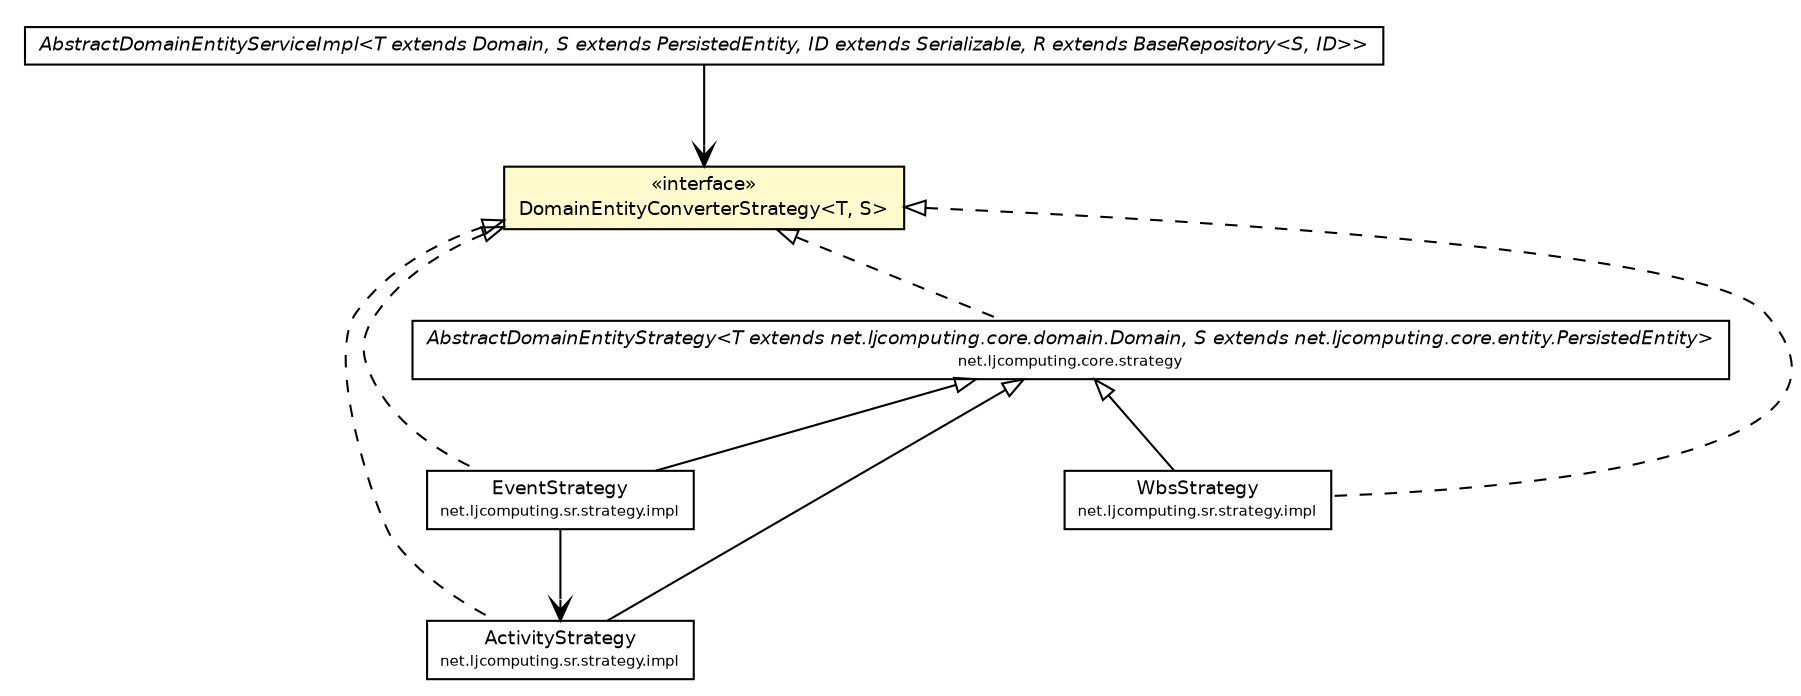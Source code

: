 #!/usr/local/bin/dot
#
# Class diagram 
# Generated by UMLGraph version R5_6 (http://www.umlgraph.org/)
#

digraph G {
	edge [fontname="Helvetica",fontsize=10,labelfontname="Helvetica",labelfontsize=10];
	node [fontname="Helvetica",fontsize=10,shape=plaintext];
	nodesep=0.25;
	ranksep=0.5;
	// net.ljcomputing.core.strategy.AbstractDomainEntityStrategy<T extends net.ljcomputing.core.domain.Domain, S extends net.ljcomputing.core.entity.PersistedEntity>
	c1108 [label=<<table title="net.ljcomputing.core.strategy.AbstractDomainEntityStrategy" border="0" cellborder="1" cellspacing="0" cellpadding="2" port="p" href="../strategy/AbstractDomainEntityStrategy.html">
		<tr><td><table border="0" cellspacing="0" cellpadding="1">
<tr><td align="center" balign="center"><font face="Helvetica-Oblique"> AbstractDomainEntityStrategy&lt;T extends net.ljcomputing.core.domain.Domain, S extends net.ljcomputing.core.entity.PersistedEntity&gt; </font></td></tr>
<tr><td align="center" balign="center"><font point-size="7.0"> net.ljcomputing.core.strategy </font></td></tr>
		</table></td></tr>
		</table>>, URL="../strategy/AbstractDomainEntityStrategy.html", fontname="Helvetica", fontcolor="black", fontsize=9.0];
	// net.ljcomputing.core.service.AbstractDomainEntityServiceImpl<T extends net.ljcomputing.core.domain.Domain, S extends net.ljcomputing.core.entity.PersistedEntity, ID extends java.io.Serializable, R extends net.ljcomputing.core.repository.BaseRepository<S, ID>>
	c1116 [label=<<table title="net.ljcomputing.core.service.AbstractDomainEntityServiceImpl" border="0" cellborder="1" cellspacing="0" cellpadding="2" port="p" href="./AbstractDomainEntityServiceImpl.html">
		<tr><td><table border="0" cellspacing="0" cellpadding="1">
<tr><td align="center" balign="center"><font face="Helvetica-Oblique"> AbstractDomainEntityServiceImpl&lt;T extends Domain, S extends PersistedEntity, ID extends Serializable, R extends BaseRepository&lt;S, ID&gt;&gt; </font></td></tr>
		</table></td></tr>
		</table>>, URL="./AbstractDomainEntityServiceImpl.html", fontname="Helvetica", fontcolor="black", fontsize=9.0];
	// net.ljcomputing.core.service.DomainEntityConverterStrategy<T, S>
	c1117 [label=<<table title="net.ljcomputing.core.service.DomainEntityConverterStrategy" border="0" cellborder="1" cellspacing="0" cellpadding="2" port="p" bgcolor="lemonChiffon" href="./DomainEntityConverterStrategy.html">
		<tr><td><table border="0" cellspacing="0" cellpadding="1">
<tr><td align="center" balign="center"> &#171;interface&#187; </td></tr>
<tr><td align="center" balign="center"> DomainEntityConverterStrategy&lt;T, S&gt; </td></tr>
		</table></td></tr>
		</table>>, URL="./DomainEntityConverterStrategy.html", fontname="Helvetica", fontcolor="black", fontsize=9.0];
	// net.ljcomputing.sr.strategy.impl.ActivityStrategy
	c1122 [label=<<table title="net.ljcomputing.sr.strategy.impl.ActivityStrategy" border="0" cellborder="1" cellspacing="0" cellpadding="2" port="p" href="../../sr/strategy/impl/ActivityStrategy.html">
		<tr><td><table border="0" cellspacing="0" cellpadding="1">
<tr><td align="center" balign="center"> ActivityStrategy </td></tr>
<tr><td align="center" balign="center"><font point-size="7.0"> net.ljcomputing.sr.strategy.impl </font></td></tr>
		</table></td></tr>
		</table>>, URL="../../sr/strategy/impl/ActivityStrategy.html", fontname="Helvetica", fontcolor="black", fontsize=9.0];
	// net.ljcomputing.sr.strategy.impl.EventStrategy
	c1123 [label=<<table title="net.ljcomputing.sr.strategy.impl.EventStrategy" border="0" cellborder="1" cellspacing="0" cellpadding="2" port="p" href="../../sr/strategy/impl/EventStrategy.html">
		<tr><td><table border="0" cellspacing="0" cellpadding="1">
<tr><td align="center" balign="center"> EventStrategy </td></tr>
<tr><td align="center" balign="center"><font point-size="7.0"> net.ljcomputing.sr.strategy.impl </font></td></tr>
		</table></td></tr>
		</table>>, URL="../../sr/strategy/impl/EventStrategy.html", fontname="Helvetica", fontcolor="black", fontsize=9.0];
	// net.ljcomputing.sr.strategy.impl.WbsStrategy
	c1124 [label=<<table title="net.ljcomputing.sr.strategy.impl.WbsStrategy" border="0" cellborder="1" cellspacing="0" cellpadding="2" port="p" href="../../sr/strategy/impl/WbsStrategy.html">
		<tr><td><table border="0" cellspacing="0" cellpadding="1">
<tr><td align="center" balign="center"> WbsStrategy </td></tr>
<tr><td align="center" balign="center"><font point-size="7.0"> net.ljcomputing.sr.strategy.impl </font></td></tr>
		</table></td></tr>
		</table>>, URL="../../sr/strategy/impl/WbsStrategy.html", fontname="Helvetica", fontcolor="black", fontsize=9.0];
	//net.ljcomputing.core.strategy.AbstractDomainEntityStrategy<T extends net.ljcomputing.core.domain.Domain, S extends net.ljcomputing.core.entity.PersistedEntity> implements net.ljcomputing.core.service.DomainEntityConverterStrategy<T, S>
	c1117:p -> c1108:p [dir=back,arrowtail=empty,style=dashed];
	//net.ljcomputing.sr.strategy.impl.ActivityStrategy extends net.ljcomputing.core.strategy.AbstractDomainEntityStrategy<net.ljcomputing.sr.domain.Activity, net.ljcomputing.sr.entity.ActivityEntity>
	c1108:p -> c1122:p [dir=back,arrowtail=empty];
	//net.ljcomputing.sr.strategy.impl.ActivityStrategy implements net.ljcomputing.core.service.DomainEntityConverterStrategy<T, S>
	c1117:p -> c1122:p [dir=back,arrowtail=empty,style=dashed];
	//net.ljcomputing.sr.strategy.impl.EventStrategy extends net.ljcomputing.core.strategy.AbstractDomainEntityStrategy<net.ljcomputing.sr.domain.Event, net.ljcomputing.sr.entity.EventEntity>
	c1108:p -> c1123:p [dir=back,arrowtail=empty];
	//net.ljcomputing.sr.strategy.impl.EventStrategy implements net.ljcomputing.core.service.DomainEntityConverterStrategy<T, S>
	c1117:p -> c1123:p [dir=back,arrowtail=empty,style=dashed];
	//net.ljcomputing.sr.strategy.impl.WbsStrategy extends net.ljcomputing.core.strategy.AbstractDomainEntityStrategy<net.ljcomputing.sr.domain.WorkBreakdownStructure, net.ljcomputing.sr.entity.WbsEntity>
	c1108:p -> c1124:p [dir=back,arrowtail=empty];
	//net.ljcomputing.sr.strategy.impl.WbsStrategy implements net.ljcomputing.core.service.DomainEntityConverterStrategy<T, S>
	c1117:p -> c1124:p [dir=back,arrowtail=empty,style=dashed];
	// net.ljcomputing.core.service.AbstractDomainEntityServiceImpl<T extends net.ljcomputing.core.domain.Domain, S extends net.ljcomputing.core.entity.PersistedEntity, ID extends java.io.Serializable, R extends net.ljcomputing.core.repository.BaseRepository<S, ID>> NAVASSOC net.ljcomputing.core.service.DomainEntityConverterStrategy<T, S>
	c1116:p -> c1117:p [taillabel="", label="", headlabel="", fontname="Helvetica", fontcolor="black", fontsize=10.0, color="black", arrowhead=open];
	// net.ljcomputing.sr.strategy.impl.EventStrategy NAVASSOC net.ljcomputing.sr.strategy.impl.ActivityStrategy
	c1123:p -> c1122:p [taillabel="", label="", headlabel="", fontname="Helvetica", fontcolor="black", fontsize=10.0, color="black", arrowhead=open];
}

